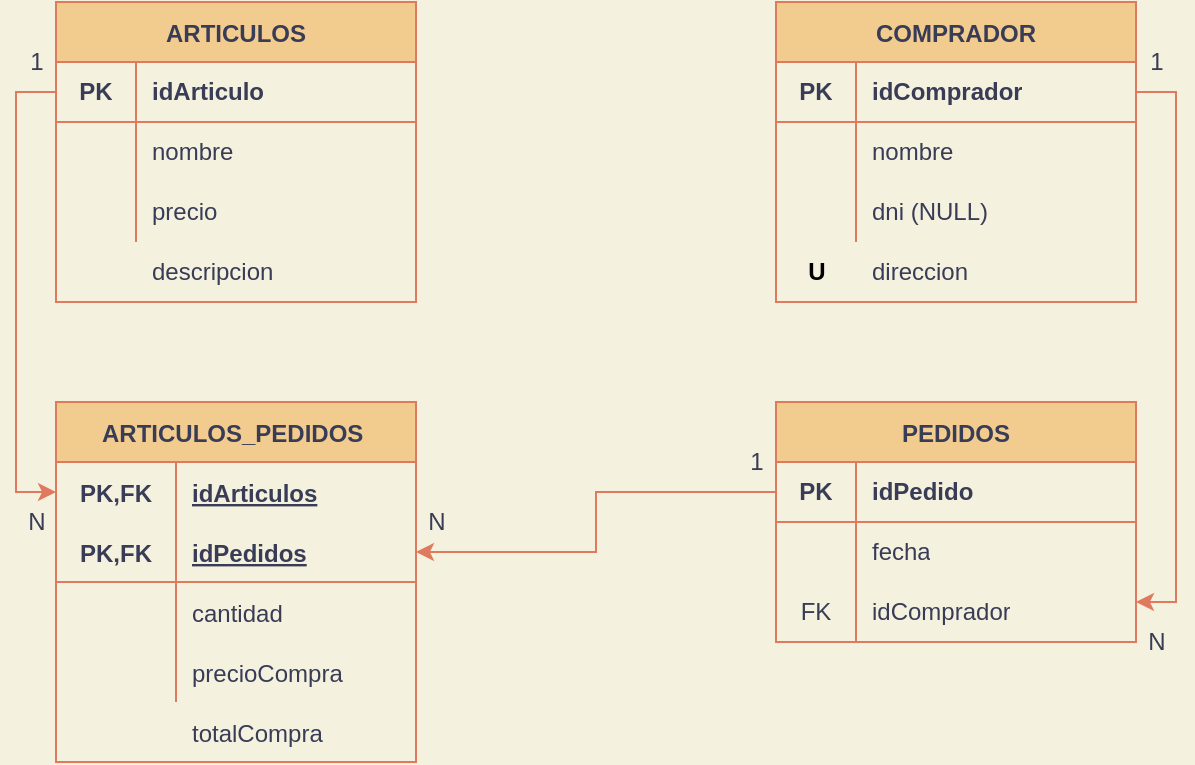 <mxfile>
    <diagram id="yITl7FX_GImQq4BKGkRN" name="Página-1">
        <mxGraphModel dx="1173" dy="719" grid="1" gridSize="10" guides="1" tooltips="1" connect="1" arrows="1" fold="1" page="1" pageScale="1" pageWidth="827" pageHeight="1169" background="#F4F1DE" math="0" shadow="0">
            <root>
                <mxCell id="0"/>
                <mxCell id="1" parent="0"/>
                <mxCell id="2y7vr3hFKQ3ycM6i9SCM-15" value="" style="group;fontColor=#393C56;" parent="1" vertex="1" connectable="0">
                    <mxGeometry x="144" y="40" width="180" height="150" as="geometry"/>
                </mxCell>
                <mxCell id="nqDEaJfBSwZcffI5wtSR-48" value="ARTICULOS" style="shape=table;startSize=30;container=1;collapsible=0;childLayout=tableLayout;fixedRows=1;rowLines=0;fontStyle=1;align=center;pointerEvents=1;fillColor=#F2CC8F;strokeColor=#E07A5F;fontColor=#393C56;" parent="2y7vr3hFKQ3ycM6i9SCM-15" vertex="1">
                    <mxGeometry width="180" height="150" as="geometry"/>
                </mxCell>
                <mxCell id="nqDEaJfBSwZcffI5wtSR-49" value="" style="shape=partialRectangle;html=1;whiteSpace=wrap;collapsible=0;dropTarget=0;pointerEvents=1;fillColor=none;top=0;left=0;bottom=1;right=0;points=[[0,0.5],[1,0.5]];portConstraint=eastwest;strokeColor=#E07A5F;fontColor=#393C56;" parent="nqDEaJfBSwZcffI5wtSR-48" vertex="1">
                    <mxGeometry y="30" width="180" height="30" as="geometry"/>
                </mxCell>
                <mxCell id="nqDEaJfBSwZcffI5wtSR-50" value="&lt;b&gt;PK&lt;/b&gt;" style="shape=partialRectangle;html=1;whiteSpace=wrap;connectable=0;fillColor=none;top=0;left=0;bottom=0;right=0;overflow=hidden;pointerEvents=1;strokeColor=#E07A5F;fontColor=#393C56;" parent="nqDEaJfBSwZcffI5wtSR-49" vertex="1">
                    <mxGeometry width="40" height="30" as="geometry">
                        <mxRectangle width="40" height="30" as="alternateBounds"/>
                    </mxGeometry>
                </mxCell>
                <mxCell id="nqDEaJfBSwZcffI5wtSR-51" value="&lt;b&gt;idArticulo&lt;/b&gt;" style="shape=partialRectangle;html=1;whiteSpace=wrap;connectable=0;fillColor=none;top=0;left=0;bottom=0;right=0;align=left;spacingLeft=6;overflow=hidden;pointerEvents=1;strokeColor=#E07A5F;fontColor=#393C56;" parent="nqDEaJfBSwZcffI5wtSR-49" vertex="1">
                    <mxGeometry x="40" width="140" height="30" as="geometry">
                        <mxRectangle width="140" height="30" as="alternateBounds"/>
                    </mxGeometry>
                </mxCell>
                <mxCell id="nqDEaJfBSwZcffI5wtSR-52" value="" style="shape=partialRectangle;html=1;whiteSpace=wrap;collapsible=0;dropTarget=0;pointerEvents=1;fillColor=none;top=0;left=0;bottom=0;right=0;points=[[0,0.5],[1,0.5]];portConstraint=eastwest;strokeColor=#E07A5F;fontColor=#393C56;" parent="nqDEaJfBSwZcffI5wtSR-48" vertex="1">
                    <mxGeometry y="60" width="180" height="30" as="geometry"/>
                </mxCell>
                <mxCell id="nqDEaJfBSwZcffI5wtSR-53" value="" style="shape=partialRectangle;html=1;whiteSpace=wrap;connectable=0;fillColor=none;top=0;left=0;bottom=0;right=0;overflow=hidden;pointerEvents=1;strokeColor=#E07A5F;fontColor=#393C56;" parent="nqDEaJfBSwZcffI5wtSR-52" vertex="1">
                    <mxGeometry width="40" height="30" as="geometry">
                        <mxRectangle width="40" height="30" as="alternateBounds"/>
                    </mxGeometry>
                </mxCell>
                <mxCell id="nqDEaJfBSwZcffI5wtSR-54" value="nombre" style="shape=partialRectangle;html=1;whiteSpace=wrap;connectable=0;fillColor=none;top=0;left=0;bottom=0;right=0;align=left;spacingLeft=6;overflow=hidden;pointerEvents=1;strokeColor=#E07A5F;fontColor=#393C56;" parent="nqDEaJfBSwZcffI5wtSR-52" vertex="1">
                    <mxGeometry x="40" width="140" height="30" as="geometry">
                        <mxRectangle width="140" height="30" as="alternateBounds"/>
                    </mxGeometry>
                </mxCell>
                <mxCell id="nqDEaJfBSwZcffI5wtSR-55" value="" style="shape=partialRectangle;html=1;whiteSpace=wrap;collapsible=0;dropTarget=0;pointerEvents=1;fillColor=none;top=0;left=0;bottom=0;right=0;points=[[0,0.5],[1,0.5]];portConstraint=eastwest;strokeColor=#E07A5F;fontColor=#393C56;" parent="nqDEaJfBSwZcffI5wtSR-48" vertex="1">
                    <mxGeometry y="90" width="180" height="30" as="geometry"/>
                </mxCell>
                <mxCell id="nqDEaJfBSwZcffI5wtSR-56" value="" style="shape=partialRectangle;html=1;whiteSpace=wrap;connectable=0;fillColor=none;top=0;left=0;bottom=0;right=0;overflow=hidden;pointerEvents=1;strokeColor=#E07A5F;fontColor=#393C56;" parent="nqDEaJfBSwZcffI5wtSR-55" vertex="1">
                    <mxGeometry width="40" height="30" as="geometry">
                        <mxRectangle width="40" height="30" as="alternateBounds"/>
                    </mxGeometry>
                </mxCell>
                <mxCell id="nqDEaJfBSwZcffI5wtSR-57" value="precio" style="shape=partialRectangle;html=1;whiteSpace=wrap;connectable=0;fillColor=none;top=0;left=0;bottom=0;right=0;align=left;spacingLeft=6;overflow=hidden;pointerEvents=1;strokeColor=#E07A5F;fontColor=#393C56;" parent="nqDEaJfBSwZcffI5wtSR-55" vertex="1">
                    <mxGeometry x="40" width="140" height="30" as="geometry">
                        <mxRectangle width="140" height="30" as="alternateBounds"/>
                    </mxGeometry>
                </mxCell>
                <mxCell id="nqDEaJfBSwZcffI5wtSR-58" value="descripcion" style="shape=partialRectangle;html=1;whiteSpace=wrap;connectable=0;fillColor=none;top=0;left=0;bottom=0;right=0;align=left;spacingLeft=6;overflow=hidden;pointerEvents=1;strokeColor=#E07A5F;fontColor=#393C56;" parent="2y7vr3hFKQ3ycM6i9SCM-15" vertex="1">
                    <mxGeometry x="40" y="120" width="140" height="30" as="geometry">
                        <mxRectangle width="140" height="30" as="alternateBounds"/>
                    </mxGeometry>
                </mxCell>
                <mxCell id="2y7vr3hFKQ3ycM6i9SCM-16" value="" style="group;fontColor=#393C56;" parent="1" vertex="1" connectable="0">
                    <mxGeometry x="504" y="240" width="180" height="150" as="geometry"/>
                </mxCell>
                <mxCell id="2y7vr3hFKQ3ycM6i9SCM-1" value="PEDIDOS" style="shape=table;startSize=30;container=1;collapsible=0;childLayout=tableLayout;fixedRows=1;rowLines=0;fontStyle=1;align=center;pointerEvents=1;fillColor=#F2CC8F;strokeColor=#E07A5F;fontColor=#393C56;" parent="2y7vr3hFKQ3ycM6i9SCM-16" vertex="1">
                    <mxGeometry width="180" height="120" as="geometry"/>
                </mxCell>
                <mxCell id="2y7vr3hFKQ3ycM6i9SCM-2" value="" style="shape=partialRectangle;html=1;whiteSpace=wrap;collapsible=0;dropTarget=0;pointerEvents=1;fillColor=none;top=0;left=0;bottom=1;right=0;points=[[0,0.5],[1,0.5]];portConstraint=eastwest;strokeColor=#E07A5F;fontColor=#393C56;" parent="2y7vr3hFKQ3ycM6i9SCM-1" vertex="1">
                    <mxGeometry y="30" width="180" height="30" as="geometry"/>
                </mxCell>
                <mxCell id="2y7vr3hFKQ3ycM6i9SCM-3" value="&lt;b&gt;PK&lt;/b&gt;" style="shape=partialRectangle;html=1;whiteSpace=wrap;connectable=0;fillColor=none;top=0;left=0;bottom=0;right=0;overflow=hidden;pointerEvents=1;strokeColor=#E07A5F;fontColor=#393C56;" parent="2y7vr3hFKQ3ycM6i9SCM-2" vertex="1">
                    <mxGeometry width="40" height="30" as="geometry">
                        <mxRectangle width="40" height="30" as="alternateBounds"/>
                    </mxGeometry>
                </mxCell>
                <mxCell id="2y7vr3hFKQ3ycM6i9SCM-4" value="&lt;b&gt;idPedido&lt;/b&gt;" style="shape=partialRectangle;html=1;whiteSpace=wrap;connectable=0;fillColor=none;top=0;left=0;bottom=0;right=0;align=left;spacingLeft=6;overflow=hidden;pointerEvents=1;strokeColor=#E07A5F;fontColor=#393C56;" parent="2y7vr3hFKQ3ycM6i9SCM-2" vertex="1">
                    <mxGeometry x="40" width="140" height="30" as="geometry">
                        <mxRectangle width="140" height="30" as="alternateBounds"/>
                    </mxGeometry>
                </mxCell>
                <mxCell id="2y7vr3hFKQ3ycM6i9SCM-5" value="" style="shape=partialRectangle;html=1;whiteSpace=wrap;collapsible=0;dropTarget=0;pointerEvents=1;fillColor=none;top=0;left=0;bottom=0;right=0;points=[[0,0.5],[1,0.5]];portConstraint=eastwest;strokeColor=#E07A5F;fontColor=#393C56;" parent="2y7vr3hFKQ3ycM6i9SCM-1" vertex="1">
                    <mxGeometry y="60" width="180" height="30" as="geometry"/>
                </mxCell>
                <mxCell id="2y7vr3hFKQ3ycM6i9SCM-6" value="" style="shape=partialRectangle;html=1;whiteSpace=wrap;connectable=0;fillColor=none;top=0;left=0;bottom=0;right=0;overflow=hidden;pointerEvents=1;strokeColor=#E07A5F;fontColor=#393C56;" parent="2y7vr3hFKQ3ycM6i9SCM-5" vertex="1">
                    <mxGeometry width="40" height="30" as="geometry">
                        <mxRectangle width="40" height="30" as="alternateBounds"/>
                    </mxGeometry>
                </mxCell>
                <mxCell id="2y7vr3hFKQ3ycM6i9SCM-7" value="fecha" style="shape=partialRectangle;html=1;whiteSpace=wrap;connectable=0;fillColor=none;top=0;left=0;bottom=0;right=0;align=left;spacingLeft=6;overflow=hidden;pointerEvents=1;strokeColor=#E07A5F;fontColor=#393C56;" parent="2y7vr3hFKQ3ycM6i9SCM-5" vertex="1">
                    <mxGeometry x="40" width="140" height="30" as="geometry">
                        <mxRectangle width="140" height="30" as="alternateBounds"/>
                    </mxGeometry>
                </mxCell>
                <mxCell id="2y7vr3hFKQ3ycM6i9SCM-8" value="" style="shape=partialRectangle;html=1;whiteSpace=wrap;collapsible=0;dropTarget=0;pointerEvents=1;fillColor=none;top=0;left=0;bottom=0;right=0;points=[[0,0.5],[1,0.5]];portConstraint=eastwest;strokeColor=#E07A5F;fontColor=#393C56;" parent="2y7vr3hFKQ3ycM6i9SCM-1" vertex="1">
                    <mxGeometry y="90" width="180" height="30" as="geometry"/>
                </mxCell>
                <mxCell id="2y7vr3hFKQ3ycM6i9SCM-9" value="" style="shape=partialRectangle;html=1;whiteSpace=wrap;connectable=0;fillColor=none;top=0;left=0;bottom=0;right=0;overflow=hidden;pointerEvents=1;strokeColor=#E07A5F;fontColor=#393C56;" parent="2y7vr3hFKQ3ycM6i9SCM-8" vertex="1">
                    <mxGeometry width="40" height="30" as="geometry">
                        <mxRectangle width="40" height="30" as="alternateBounds"/>
                    </mxGeometry>
                </mxCell>
                <mxCell id="2y7vr3hFKQ3ycM6i9SCM-10" value="" style="shape=partialRectangle;html=1;whiteSpace=wrap;connectable=0;fillColor=none;top=0;left=0;bottom=0;right=0;align=left;spacingLeft=6;overflow=hidden;pointerEvents=1;strokeColor=#E07A5F;fontColor=#393C56;" parent="2y7vr3hFKQ3ycM6i9SCM-8" vertex="1">
                    <mxGeometry x="40" width="140" height="30" as="geometry">
                        <mxRectangle width="140" height="30" as="alternateBounds"/>
                    </mxGeometry>
                </mxCell>
                <mxCell id="2y7vr3hFKQ3ycM6i9SCM-11" value="idComprador" style="shape=partialRectangle;html=1;whiteSpace=wrap;connectable=0;fillColor=none;top=0;left=0;bottom=0;right=0;align=left;spacingLeft=6;overflow=hidden;pointerEvents=1;strokeColor=#E07A5F;fontColor=#393C56;" parent="2y7vr3hFKQ3ycM6i9SCM-16" vertex="1">
                    <mxGeometry x="40" y="90" width="140" height="30" as="geometry">
                        <mxRectangle width="140" height="30" as="alternateBounds"/>
                    </mxGeometry>
                </mxCell>
                <mxCell id="_0btka0ggfCFEl4Sv_sZ-4" value="FK" style="shape=partialRectangle;html=1;whiteSpace=wrap;connectable=0;fillColor=none;top=0;left=0;bottom=0;right=0;overflow=hidden;pointerEvents=1;strokeColor=#E07A5F;fontColor=#393C56;" parent="2y7vr3hFKQ3ycM6i9SCM-16" vertex="1">
                    <mxGeometry y="90" width="40" height="30" as="geometry">
                        <mxRectangle width="40" height="30" as="alternateBounds"/>
                    </mxGeometry>
                </mxCell>
                <mxCell id="2y7vr3hFKQ3ycM6i9SCM-17" value="" style="group;fontColor=#393C56;" parent="1" vertex="1" connectable="0">
                    <mxGeometry x="504" y="40" width="180" height="150" as="geometry"/>
                </mxCell>
                <mxCell id="nqDEaJfBSwZcffI5wtSR-62" value="COMPRADOR" style="shape=table;startSize=30;container=1;collapsible=0;childLayout=tableLayout;fixedRows=1;rowLines=0;fontStyle=1;align=center;pointerEvents=1;fillColor=#F2CC8F;strokeColor=#E07A5F;fontColor=#393C56;" parent="2y7vr3hFKQ3ycM6i9SCM-17" vertex="1">
                    <mxGeometry width="180" height="150" as="geometry"/>
                </mxCell>
                <mxCell id="nqDEaJfBSwZcffI5wtSR-63" value="" style="shape=partialRectangle;html=1;whiteSpace=wrap;collapsible=0;dropTarget=0;pointerEvents=1;fillColor=none;top=0;left=0;bottom=1;right=0;points=[[0,0.5],[1,0.5]];portConstraint=eastwest;strokeColor=#E07A5F;fontColor=#393C56;" parent="nqDEaJfBSwZcffI5wtSR-62" vertex="1">
                    <mxGeometry y="30" width="180" height="30" as="geometry"/>
                </mxCell>
                <mxCell id="nqDEaJfBSwZcffI5wtSR-64" value="&lt;b&gt;PK&lt;/b&gt;" style="shape=partialRectangle;html=1;whiteSpace=wrap;connectable=0;fillColor=none;top=0;left=0;bottom=0;right=0;overflow=hidden;pointerEvents=1;strokeColor=#E07A5F;fontColor=#393C56;" parent="nqDEaJfBSwZcffI5wtSR-63" vertex="1">
                    <mxGeometry width="40" height="30" as="geometry">
                        <mxRectangle width="40" height="30" as="alternateBounds"/>
                    </mxGeometry>
                </mxCell>
                <mxCell id="nqDEaJfBSwZcffI5wtSR-65" value="&lt;span&gt;&lt;b&gt;idComprador&lt;/b&gt;&lt;/span&gt;" style="shape=partialRectangle;html=1;whiteSpace=wrap;connectable=0;fillColor=none;top=0;left=0;bottom=0;right=0;align=left;spacingLeft=6;overflow=hidden;pointerEvents=1;strokeColor=#E07A5F;fontColor=#393C56;" parent="nqDEaJfBSwZcffI5wtSR-63" vertex="1">
                    <mxGeometry x="40" width="140" height="30" as="geometry">
                        <mxRectangle width="140" height="30" as="alternateBounds"/>
                    </mxGeometry>
                </mxCell>
                <mxCell id="nqDEaJfBSwZcffI5wtSR-66" value="" style="shape=partialRectangle;html=1;whiteSpace=wrap;collapsible=0;dropTarget=0;pointerEvents=1;fillColor=none;top=0;left=0;bottom=0;right=0;points=[[0,0.5],[1,0.5]];portConstraint=eastwest;strokeColor=#E07A5F;fontColor=#393C56;" parent="nqDEaJfBSwZcffI5wtSR-62" vertex="1">
                    <mxGeometry y="60" width="180" height="30" as="geometry"/>
                </mxCell>
                <mxCell id="nqDEaJfBSwZcffI5wtSR-67" value="" style="shape=partialRectangle;html=1;whiteSpace=wrap;connectable=0;fillColor=none;top=0;left=0;bottom=0;right=0;overflow=hidden;pointerEvents=1;strokeColor=#E07A5F;fontColor=#393C56;" parent="nqDEaJfBSwZcffI5wtSR-66" vertex="1">
                    <mxGeometry width="40" height="30" as="geometry">
                        <mxRectangle width="40" height="30" as="alternateBounds"/>
                    </mxGeometry>
                </mxCell>
                <mxCell id="nqDEaJfBSwZcffI5wtSR-68" value="nombre" style="shape=partialRectangle;html=1;whiteSpace=wrap;connectable=0;fillColor=none;top=0;left=0;bottom=0;right=0;align=left;spacingLeft=6;overflow=hidden;pointerEvents=1;strokeColor=#E07A5F;fontColor=#393C56;" parent="nqDEaJfBSwZcffI5wtSR-66" vertex="1">
                    <mxGeometry x="40" width="140" height="30" as="geometry">
                        <mxRectangle width="140" height="30" as="alternateBounds"/>
                    </mxGeometry>
                </mxCell>
                <mxCell id="nqDEaJfBSwZcffI5wtSR-69" value="" style="shape=partialRectangle;html=1;whiteSpace=wrap;collapsible=0;dropTarget=0;pointerEvents=1;fillColor=none;top=0;left=0;bottom=0;right=0;points=[[0,0.5],[1,0.5]];portConstraint=eastwest;strokeColor=#E07A5F;fontColor=#393C56;" parent="nqDEaJfBSwZcffI5wtSR-62" vertex="1">
                    <mxGeometry y="90" width="180" height="30" as="geometry"/>
                </mxCell>
                <mxCell id="nqDEaJfBSwZcffI5wtSR-70" value="" style="shape=partialRectangle;html=1;whiteSpace=wrap;connectable=0;fillColor=none;top=0;left=0;bottom=0;right=0;overflow=hidden;pointerEvents=1;strokeColor=#E07A5F;fontColor=#393C56;" parent="nqDEaJfBSwZcffI5wtSR-69" vertex="1">
                    <mxGeometry width="40" height="30" as="geometry">
                        <mxRectangle width="40" height="30" as="alternateBounds"/>
                    </mxGeometry>
                </mxCell>
                <mxCell id="nqDEaJfBSwZcffI5wtSR-71" value="&lt;span style=&quot;text-align: center&quot;&gt;dni (NULL)&lt;/span&gt;" style="shape=partialRectangle;html=1;whiteSpace=wrap;connectable=0;fillColor=none;top=0;left=0;bottom=0;right=0;align=left;spacingLeft=6;overflow=hidden;pointerEvents=1;strokeColor=#E07A5F;fontColor=#393C56;" parent="nqDEaJfBSwZcffI5wtSR-69" vertex="1">
                    <mxGeometry x="40" width="140" height="30" as="geometry">
                        <mxRectangle width="140" height="30" as="alternateBounds"/>
                    </mxGeometry>
                </mxCell>
                <mxCell id="nqDEaJfBSwZcffI5wtSR-72" value="direccion" style="shape=partialRectangle;html=1;whiteSpace=wrap;connectable=0;fillColor=none;top=0;left=0;bottom=0;right=0;align=left;spacingLeft=6;overflow=hidden;pointerEvents=1;strokeColor=#E07A5F;fontColor=#393C56;" parent="2y7vr3hFKQ3ycM6i9SCM-17" vertex="1">
                    <mxGeometry x="40" y="120" width="140" height="30" as="geometry">
                        <mxRectangle width="140" height="30" as="alternateBounds"/>
                    </mxGeometry>
                </mxCell>
                <mxCell id="2" value="&lt;b&gt;U&lt;/b&gt;" style="text;html=1;align=center;verticalAlign=middle;resizable=0;points=[];autosize=1;strokeColor=none;" vertex="1" parent="2y7vr3hFKQ3ycM6i9SCM-17">
                    <mxGeometry x="10" y="125" width="20" height="20" as="geometry"/>
                </mxCell>
                <mxCell id="2y7vr3hFKQ3ycM6i9SCM-30" value="ARTICULOS_PEDIDOS " style="shape=table;startSize=30;container=1;collapsible=1;childLayout=tableLayout;fixedRows=1;rowLines=0;fontStyle=1;align=center;resizeLast=1;fillColor=#F2CC8F;strokeColor=#E07A5F;fontColor=#393C56;" parent="1" vertex="1">
                    <mxGeometry x="144" y="240" width="180" height="180" as="geometry">
                        <mxRectangle x="120" y="680" width="170" height="30" as="alternateBounds"/>
                    </mxGeometry>
                </mxCell>
                <mxCell id="2y7vr3hFKQ3ycM6i9SCM-31" value="" style="shape=partialRectangle;collapsible=0;dropTarget=0;pointerEvents=0;fillColor=none;top=0;left=0;bottom=0;right=0;points=[[0,0.5],[1,0.5]];portConstraint=eastwest;strokeColor=#E07A5F;fontColor=#393C56;" parent="2y7vr3hFKQ3ycM6i9SCM-30" vertex="1">
                    <mxGeometry y="30" width="180" height="30" as="geometry"/>
                </mxCell>
                <mxCell id="2y7vr3hFKQ3ycM6i9SCM-32" value="PK,FK" style="shape=partialRectangle;connectable=0;fillColor=none;top=0;left=0;bottom=0;right=0;fontStyle=1;overflow=hidden;strokeColor=#E07A5F;fontColor=#393C56;" parent="2y7vr3hFKQ3ycM6i9SCM-31" vertex="1">
                    <mxGeometry width="60" height="30" as="geometry">
                        <mxRectangle width="60" height="30" as="alternateBounds"/>
                    </mxGeometry>
                </mxCell>
                <mxCell id="2y7vr3hFKQ3ycM6i9SCM-33" value="idArticulos" style="shape=partialRectangle;connectable=0;fillColor=none;top=0;left=0;bottom=0;right=0;align=left;spacingLeft=6;fontStyle=5;overflow=hidden;strokeColor=#E07A5F;fontColor=#393C56;" parent="2y7vr3hFKQ3ycM6i9SCM-31" vertex="1">
                    <mxGeometry x="60" width="120" height="30" as="geometry">
                        <mxRectangle width="120" height="30" as="alternateBounds"/>
                    </mxGeometry>
                </mxCell>
                <mxCell id="2y7vr3hFKQ3ycM6i9SCM-34" value="" style="shape=partialRectangle;collapsible=0;dropTarget=0;pointerEvents=0;fillColor=none;top=0;left=0;bottom=1;right=0;points=[[0,0.5],[1,0.5]];portConstraint=eastwest;strokeColor=#E07A5F;fontColor=#393C56;" parent="2y7vr3hFKQ3ycM6i9SCM-30" vertex="1">
                    <mxGeometry y="60" width="180" height="30" as="geometry"/>
                </mxCell>
                <mxCell id="2y7vr3hFKQ3ycM6i9SCM-35" value="PK,FK" style="shape=partialRectangle;connectable=0;fillColor=none;top=0;left=0;bottom=0;right=0;fontStyle=1;overflow=hidden;strokeColor=#E07A5F;fontColor=#393C56;" parent="2y7vr3hFKQ3ycM6i9SCM-34" vertex="1">
                    <mxGeometry width="60" height="30" as="geometry">
                        <mxRectangle width="60" height="30" as="alternateBounds"/>
                    </mxGeometry>
                </mxCell>
                <mxCell id="2y7vr3hFKQ3ycM6i9SCM-36" value="idPedidos" style="shape=partialRectangle;connectable=0;fillColor=none;top=0;left=0;bottom=0;right=0;align=left;spacingLeft=6;fontStyle=5;overflow=hidden;strokeColor=#E07A5F;fontColor=#393C56;" parent="2y7vr3hFKQ3ycM6i9SCM-34" vertex="1">
                    <mxGeometry x="60" width="120" height="30" as="geometry">
                        <mxRectangle width="120" height="30" as="alternateBounds"/>
                    </mxGeometry>
                </mxCell>
                <mxCell id="2y7vr3hFKQ3ycM6i9SCM-37" value="" style="shape=partialRectangle;collapsible=0;dropTarget=0;pointerEvents=0;fillColor=none;top=0;left=0;bottom=0;right=0;points=[[0,0.5],[1,0.5]];portConstraint=eastwest;strokeColor=#E07A5F;fontColor=#393C56;" parent="2y7vr3hFKQ3ycM6i9SCM-30" vertex="1">
                    <mxGeometry y="90" width="180" height="30" as="geometry"/>
                </mxCell>
                <mxCell id="2y7vr3hFKQ3ycM6i9SCM-38" value="" style="shape=partialRectangle;connectable=0;fillColor=none;top=0;left=0;bottom=0;right=0;editable=1;overflow=hidden;strokeColor=#E07A5F;fontColor=#393C56;" parent="2y7vr3hFKQ3ycM6i9SCM-37" vertex="1">
                    <mxGeometry width="60" height="30" as="geometry">
                        <mxRectangle width="60" height="30" as="alternateBounds"/>
                    </mxGeometry>
                </mxCell>
                <mxCell id="2y7vr3hFKQ3ycM6i9SCM-39" value="cantidad" style="shape=partialRectangle;connectable=0;fillColor=none;top=0;left=0;bottom=0;right=0;align=left;spacingLeft=6;overflow=hidden;strokeColor=#E07A5F;fontColor=#393C56;" parent="2y7vr3hFKQ3ycM6i9SCM-37" vertex="1">
                    <mxGeometry x="60" width="120" height="30" as="geometry">
                        <mxRectangle width="120" height="30" as="alternateBounds"/>
                    </mxGeometry>
                </mxCell>
                <mxCell id="2y7vr3hFKQ3ycM6i9SCM-40" value="" style="shape=partialRectangle;collapsible=0;dropTarget=0;pointerEvents=0;fillColor=none;top=0;left=0;bottom=0;right=0;points=[[0,0.5],[1,0.5]];portConstraint=eastwest;strokeColor=#E07A5F;fontColor=#393C56;" parent="2y7vr3hFKQ3ycM6i9SCM-30" vertex="1">
                    <mxGeometry y="120" width="180" height="30" as="geometry"/>
                </mxCell>
                <mxCell id="2y7vr3hFKQ3ycM6i9SCM-41" value="" style="shape=partialRectangle;connectable=0;fillColor=none;top=0;left=0;bottom=0;right=0;editable=1;overflow=hidden;strokeColor=#E07A5F;fontColor=#393C56;" parent="2y7vr3hFKQ3ycM6i9SCM-40" vertex="1">
                    <mxGeometry width="60" height="30" as="geometry">
                        <mxRectangle width="60" height="30" as="alternateBounds"/>
                    </mxGeometry>
                </mxCell>
                <mxCell id="2y7vr3hFKQ3ycM6i9SCM-42" value="precioCompra" style="shape=partialRectangle;connectable=0;fillColor=none;top=0;left=0;bottom=0;right=0;align=left;spacingLeft=6;overflow=hidden;strokeColor=#E07A5F;fontColor=#393C56;" parent="2y7vr3hFKQ3ycM6i9SCM-40" vertex="1">
                    <mxGeometry x="60" width="120" height="30" as="geometry">
                        <mxRectangle width="120" height="30" as="alternateBounds"/>
                    </mxGeometry>
                </mxCell>
                <mxCell id="_0btka0ggfCFEl4Sv_sZ-1" style="edgeStyle=orthogonalEdgeStyle;rounded=0;orthogonalLoop=1;jettySize=auto;html=1;entryX=0;entryY=0.5;entryDx=0;entryDy=0;labelBackgroundColor=#F4F1DE;strokeColor=#E07A5F;fontColor=#393C56;" parent="1" source="nqDEaJfBSwZcffI5wtSR-49" target="2y7vr3hFKQ3ycM6i9SCM-31" edge="1">
                    <mxGeometry relative="1" as="geometry"/>
                </mxCell>
                <mxCell id="_0btka0ggfCFEl4Sv_sZ-2" style="edgeStyle=orthogonalEdgeStyle;rounded=0;orthogonalLoop=1;jettySize=auto;html=1;entryX=1;entryY=0.5;entryDx=0;entryDy=0;labelBackgroundColor=#F4F1DE;strokeColor=#E07A5F;fontColor=#393C56;" parent="1" source="2y7vr3hFKQ3ycM6i9SCM-2" target="2y7vr3hFKQ3ycM6i9SCM-34" edge="1">
                    <mxGeometry relative="1" as="geometry"/>
                </mxCell>
                <mxCell id="_0btka0ggfCFEl4Sv_sZ-3" style="edgeStyle=orthogonalEdgeStyle;rounded=0;orthogonalLoop=1;jettySize=auto;html=1;labelBackgroundColor=#F4F1DE;strokeColor=#E07A5F;fontColor=#393C56;" parent="1" source="nqDEaJfBSwZcffI5wtSR-63" edge="1">
                    <mxGeometry relative="1" as="geometry">
                        <mxPoint x="684" y="340" as="targetPoint"/>
                        <Array as="points">
                            <mxPoint x="704" y="85"/>
                            <mxPoint x="704" y="340"/>
                        </Array>
                    </mxGeometry>
                </mxCell>
                <mxCell id="_0btka0ggfCFEl4Sv_sZ-7" value="1" style="text;html=1;align=center;verticalAlign=middle;resizable=0;points=[];autosize=1;strokeColor=none;fillColor=none;fontColor=#393C56;" parent="1" vertex="1">
                    <mxGeometry x="124" y="60" width="20" height="20" as="geometry"/>
                </mxCell>
                <mxCell id="_0btka0ggfCFEl4Sv_sZ-8" value="N" style="text;html=1;align=center;verticalAlign=middle;resizable=0;points=[];autosize=1;strokeColor=none;fillColor=none;fontColor=#393C56;" parent="1" vertex="1">
                    <mxGeometry x="124" y="290" width="20" height="20" as="geometry"/>
                </mxCell>
                <mxCell id="_0btka0ggfCFEl4Sv_sZ-9" value="1" style="text;html=1;align=center;verticalAlign=middle;resizable=0;points=[];autosize=1;strokeColor=none;fillColor=none;fontColor=#393C56;" parent="1" vertex="1">
                    <mxGeometry x="684" y="60" width="20" height="20" as="geometry"/>
                </mxCell>
                <mxCell id="_0btka0ggfCFEl4Sv_sZ-10" value="N" style="text;html=1;align=center;verticalAlign=middle;resizable=0;points=[];autosize=1;strokeColor=none;fillColor=none;fontColor=#393C56;" parent="1" vertex="1">
                    <mxGeometry x="684" y="350" width="20" height="20" as="geometry"/>
                </mxCell>
                <mxCell id="_0btka0ggfCFEl4Sv_sZ-11" value="1" style="text;html=1;align=center;verticalAlign=middle;resizable=0;points=[];autosize=1;strokeColor=none;fillColor=none;fontColor=#393C56;" parent="1" vertex="1">
                    <mxGeometry x="484" y="260" width="20" height="20" as="geometry"/>
                </mxCell>
                <mxCell id="_0btka0ggfCFEl4Sv_sZ-12" value="N" style="text;html=1;align=center;verticalAlign=middle;resizable=0;points=[];autosize=1;strokeColor=none;fillColor=none;fontColor=#393C56;" parent="1" vertex="1">
                    <mxGeometry x="324" y="290" width="20" height="20" as="geometry"/>
                </mxCell>
                <mxCell id="16" value="totalCompra" style="shape=partialRectangle;connectable=0;fillColor=none;top=0;left=0;bottom=0;right=0;align=left;spacingLeft=6;overflow=hidden;strokeColor=#E07A5F;fontColor=#393C56;" vertex="1" parent="1">
                    <mxGeometry x="204" y="390" width="120" height="30" as="geometry">
                        <mxRectangle width="120" height="30" as="alternateBounds"/>
                    </mxGeometry>
                </mxCell>
            </root>
        </mxGraphModel>
    </diagram>
</mxfile>